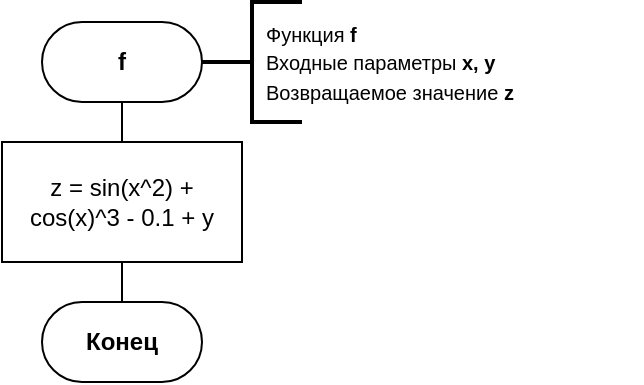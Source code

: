 <mxfile version="22.1.2" type="device">
  <diagram name="Page-1" id="74e2e168-ea6b-b213-b513-2b3c1d86103e">
    <mxGraphModel dx="1176" dy="702" grid="1" gridSize="10" guides="0" tooltips="1" connect="1" arrows="0" fold="1" page="1" pageScale="1" pageWidth="827" pageHeight="1169" background="none" math="0" shadow="0">
      <root>
        <mxCell id="0" />
        <mxCell id="1" parent="0" />
        <mxCell id="GEsONsv_8qL6iSuzSnir-2" value="" style="endArrow=none;html=1;rounded=0;entryX=0.5;entryY=1;entryDx=0;entryDy=0;entryPerimeter=0;exitX=0.5;exitY=0;exitDx=0;exitDy=0;" parent="1" edge="1">
          <mxGeometry width="50" height="50" relative="1" as="geometry">
            <mxPoint x="420" y="130" as="sourcePoint" />
            <mxPoint x="420" y="110" as="targetPoint" />
          </mxGeometry>
        </mxCell>
        <mxCell id="GEsONsv_8qL6iSuzSnir-52" value="&lt;b&gt;f&lt;br&gt;&lt;/b&gt;" style="rounded=1;whiteSpace=wrap;html=1;arcSize=50;" parent="1" vertex="1">
          <mxGeometry x="380" y="70" width="80" height="40" as="geometry" />
        </mxCell>
        <mxCell id="GEsONsv_8qL6iSuzSnir-53" value="&lt;b&gt;Конец&lt;/b&gt;" style="rounded=1;whiteSpace=wrap;html=1;arcSize=50;" parent="1" vertex="1">
          <mxGeometry x="380" y="210" width="80" height="40" as="geometry" />
        </mxCell>
        <mxCell id="GEsONsv_8qL6iSuzSnir-54" value="" style="group" parent="1" vertex="1" connectable="0">
          <mxGeometry x="460" y="60" width="220" height="60" as="geometry" />
        </mxCell>
        <mxCell id="cmF1lUIxUgk8CuS8iypQ-2" value="" style="strokeWidth=2;html=1;shape=mxgraph.flowchart.annotation_2;align=left;labelPosition=right;pointerEvents=1;fontFamily=Helvetica;" parent="GEsONsv_8qL6iSuzSnir-54" vertex="1">
          <mxGeometry width="50" height="60" as="geometry" />
        </mxCell>
        <mxCell id="cmF1lUIxUgk8CuS8iypQ-3" value="&lt;div style=&quot;&quot;&gt;&lt;font size=&quot;1&quot;&gt;Функция &lt;b&gt;f&lt;/b&gt;&lt;/font&gt;&lt;/div&gt;&lt;div style=&quot;&quot;&gt;&lt;font size=&quot;1&quot;&gt;Входные параметры&amp;nbsp;&lt;b&gt;x, y&lt;/b&gt;&lt;/font&gt;&lt;/div&gt;&lt;div style=&quot;&quot;&gt;&lt;font size=&quot;1&quot;&gt;Возвращаемое значение &lt;b&gt;z&lt;/b&gt;&lt;/font&gt;&lt;/div&gt;" style="text;html=1;strokeColor=none;fillColor=none;align=left;verticalAlign=middle;whiteSpace=wrap;rounded=0;fontFamily=Helvetica;" parent="GEsONsv_8qL6iSuzSnir-54" vertex="1">
          <mxGeometry x="30" width="190" height="60" as="geometry" />
        </mxCell>
        <mxCell id="5uWECLl4kH1Oyx76siNS-15" value="" style="endArrow=none;html=1;rounded=0;entryX=0.5;entryY=1;entryDx=0;entryDy=0;exitX=0.5;exitY=0;exitDx=0;exitDy=0;" parent="1" source="GEsONsv_8qL6iSuzSnir-53" target="iNMBHQpSzxlacm7BsI9w-1" edge="1">
          <mxGeometry width="50" height="50" relative="1" as="geometry">
            <mxPoint x="110" y="340" as="sourcePoint" />
            <mxPoint x="420" y="320" as="targetPoint" />
          </mxGeometry>
        </mxCell>
        <mxCell id="iNMBHQpSzxlacm7BsI9w-1" value="z = sin(x^2) + cos(x)^3 - 0.1 + y" style="rounded=0;whiteSpace=wrap;html=1;" vertex="1" parent="1">
          <mxGeometry x="360" y="130" width="120" height="60" as="geometry" />
        </mxCell>
      </root>
    </mxGraphModel>
  </diagram>
</mxfile>
